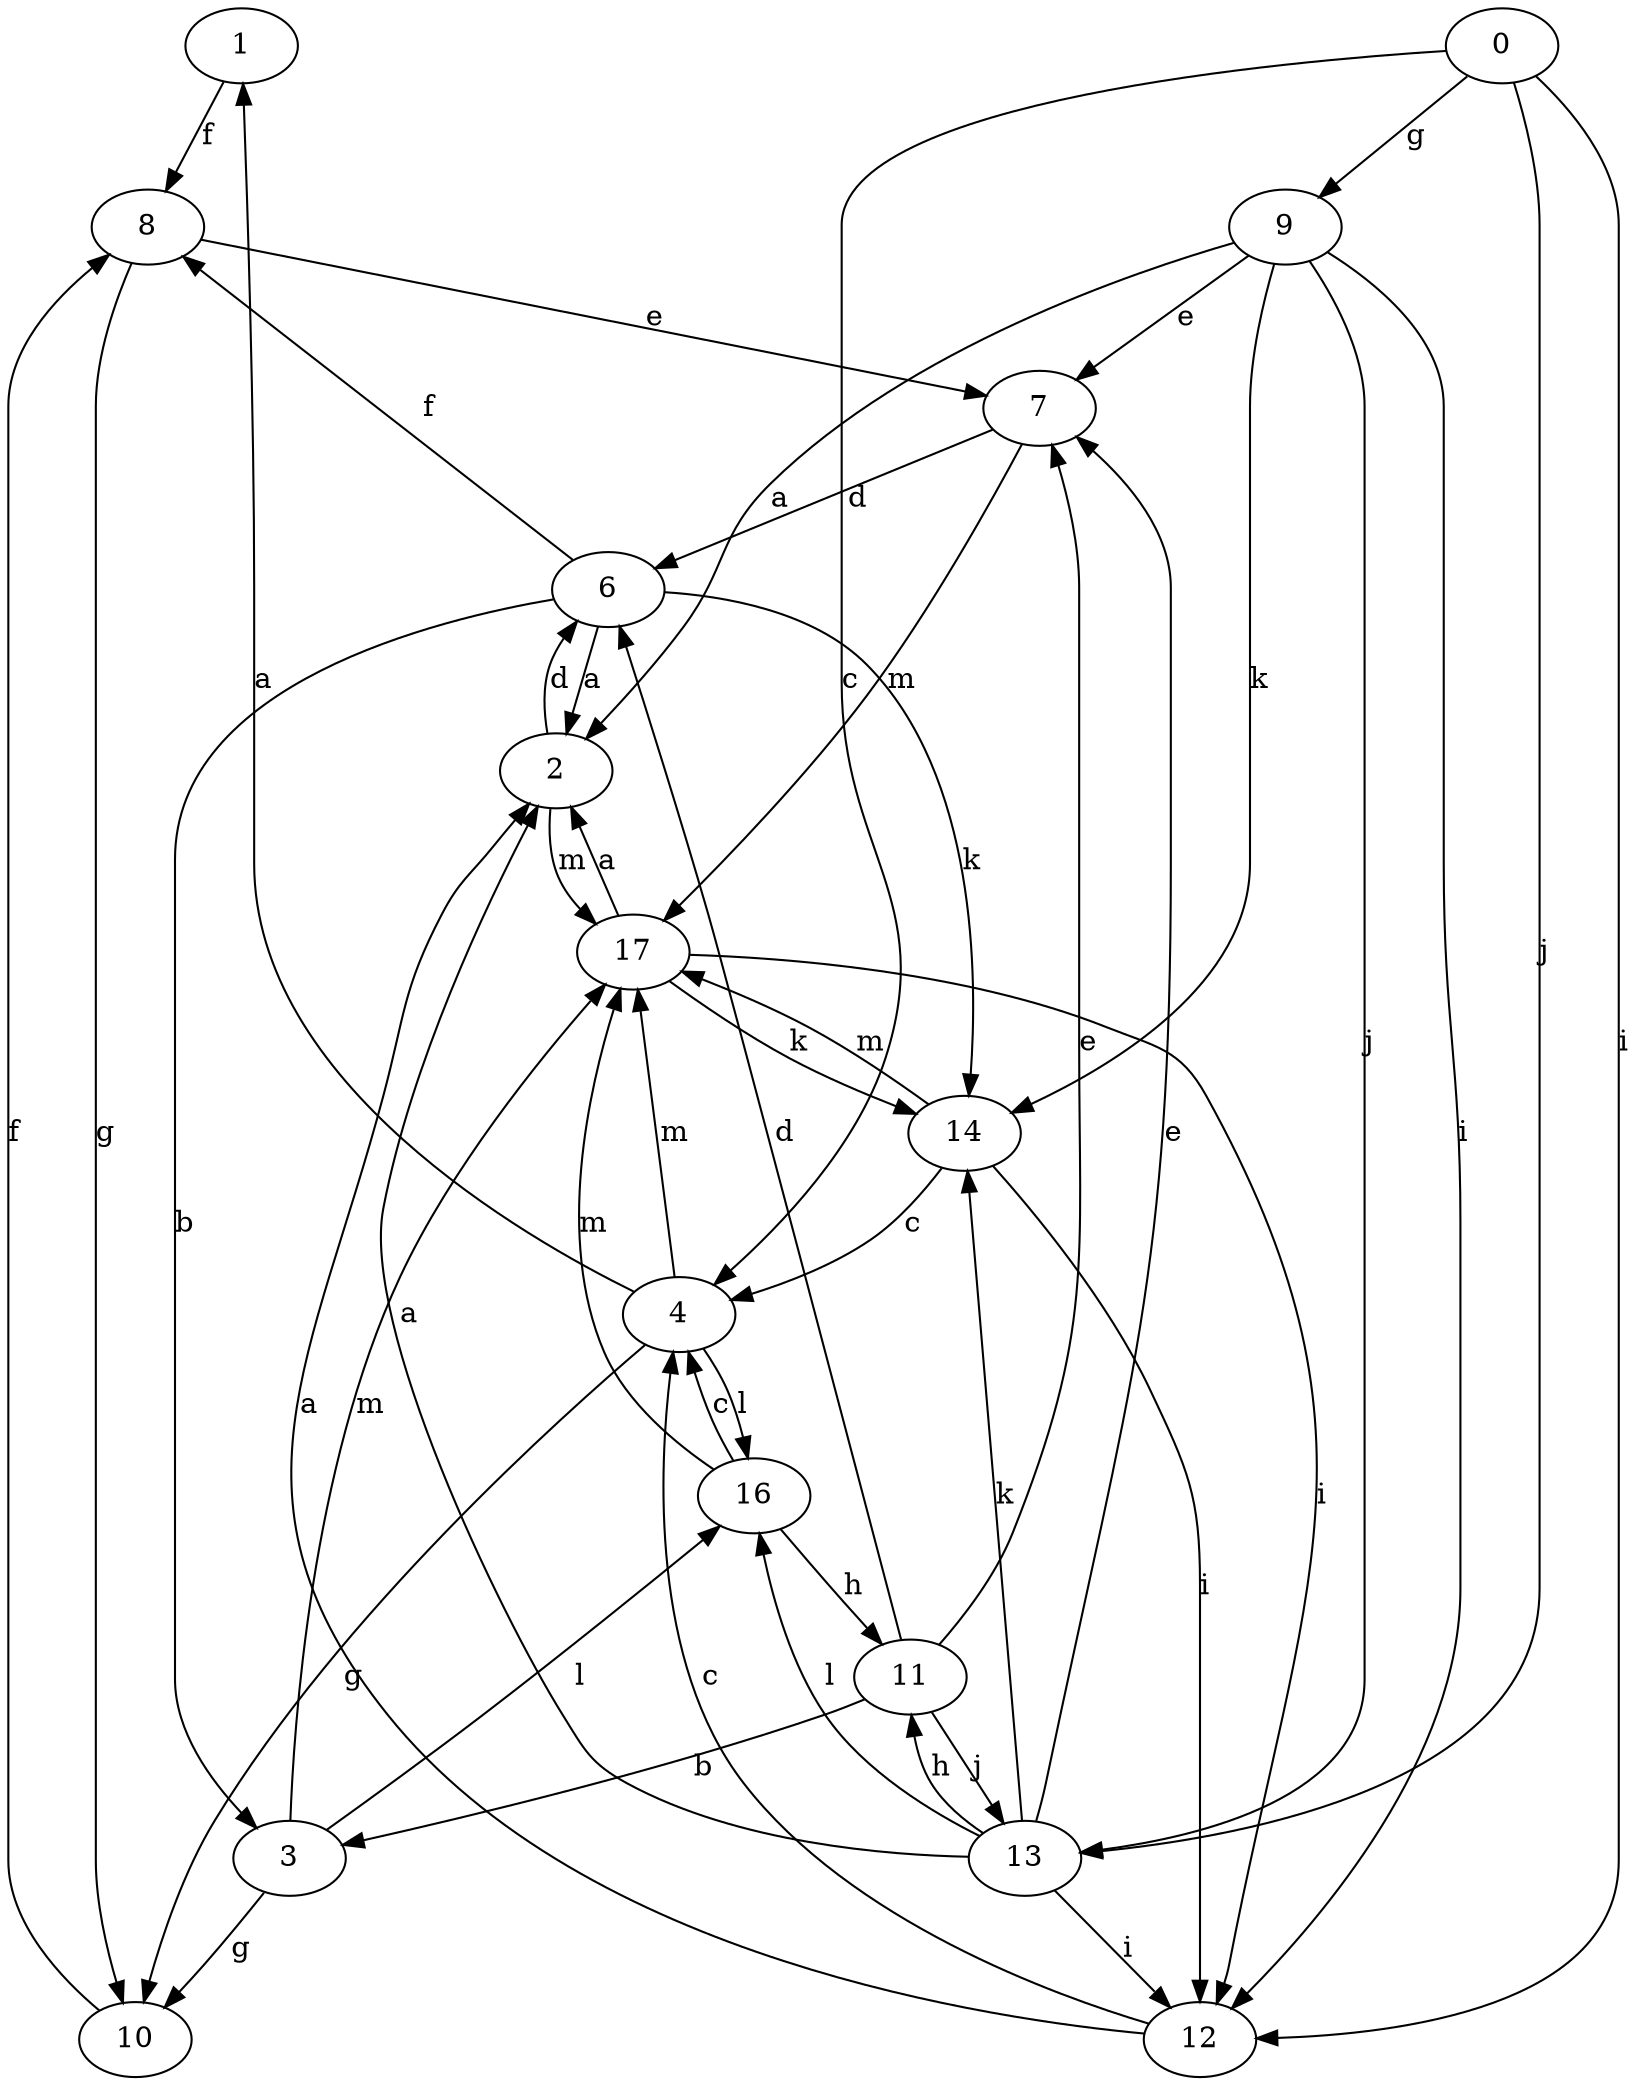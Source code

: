 strict digraph  {
1;
2;
3;
4;
6;
7;
8;
9;
10;
11;
12;
0;
13;
14;
16;
17;
1 -> 8  [label=f];
2 -> 6  [label=d];
2 -> 17  [label=m];
3 -> 10  [label=g];
3 -> 16  [label=l];
3 -> 17  [label=m];
4 -> 1  [label=a];
4 -> 10  [label=g];
4 -> 16  [label=l];
4 -> 17  [label=m];
6 -> 2  [label=a];
6 -> 3  [label=b];
6 -> 8  [label=f];
6 -> 14  [label=k];
7 -> 6  [label=d];
7 -> 17  [label=m];
8 -> 7  [label=e];
8 -> 10  [label=g];
9 -> 2  [label=a];
9 -> 7  [label=e];
9 -> 12  [label=i];
9 -> 13  [label=j];
9 -> 14  [label=k];
10 -> 8  [label=f];
11 -> 3  [label=b];
11 -> 6  [label=d];
11 -> 7  [label=e];
11 -> 13  [label=j];
12 -> 2  [label=a];
12 -> 4  [label=c];
0 -> 4  [label=c];
0 -> 9  [label=g];
0 -> 12  [label=i];
0 -> 13  [label=j];
13 -> 2  [label=a];
13 -> 7  [label=e];
13 -> 11  [label=h];
13 -> 12  [label=i];
13 -> 14  [label=k];
13 -> 16  [label=l];
14 -> 4  [label=c];
14 -> 12  [label=i];
14 -> 17  [label=m];
16 -> 4  [label=c];
16 -> 11  [label=h];
16 -> 17  [label=m];
17 -> 2  [label=a];
17 -> 12  [label=i];
17 -> 14  [label=k];
}
